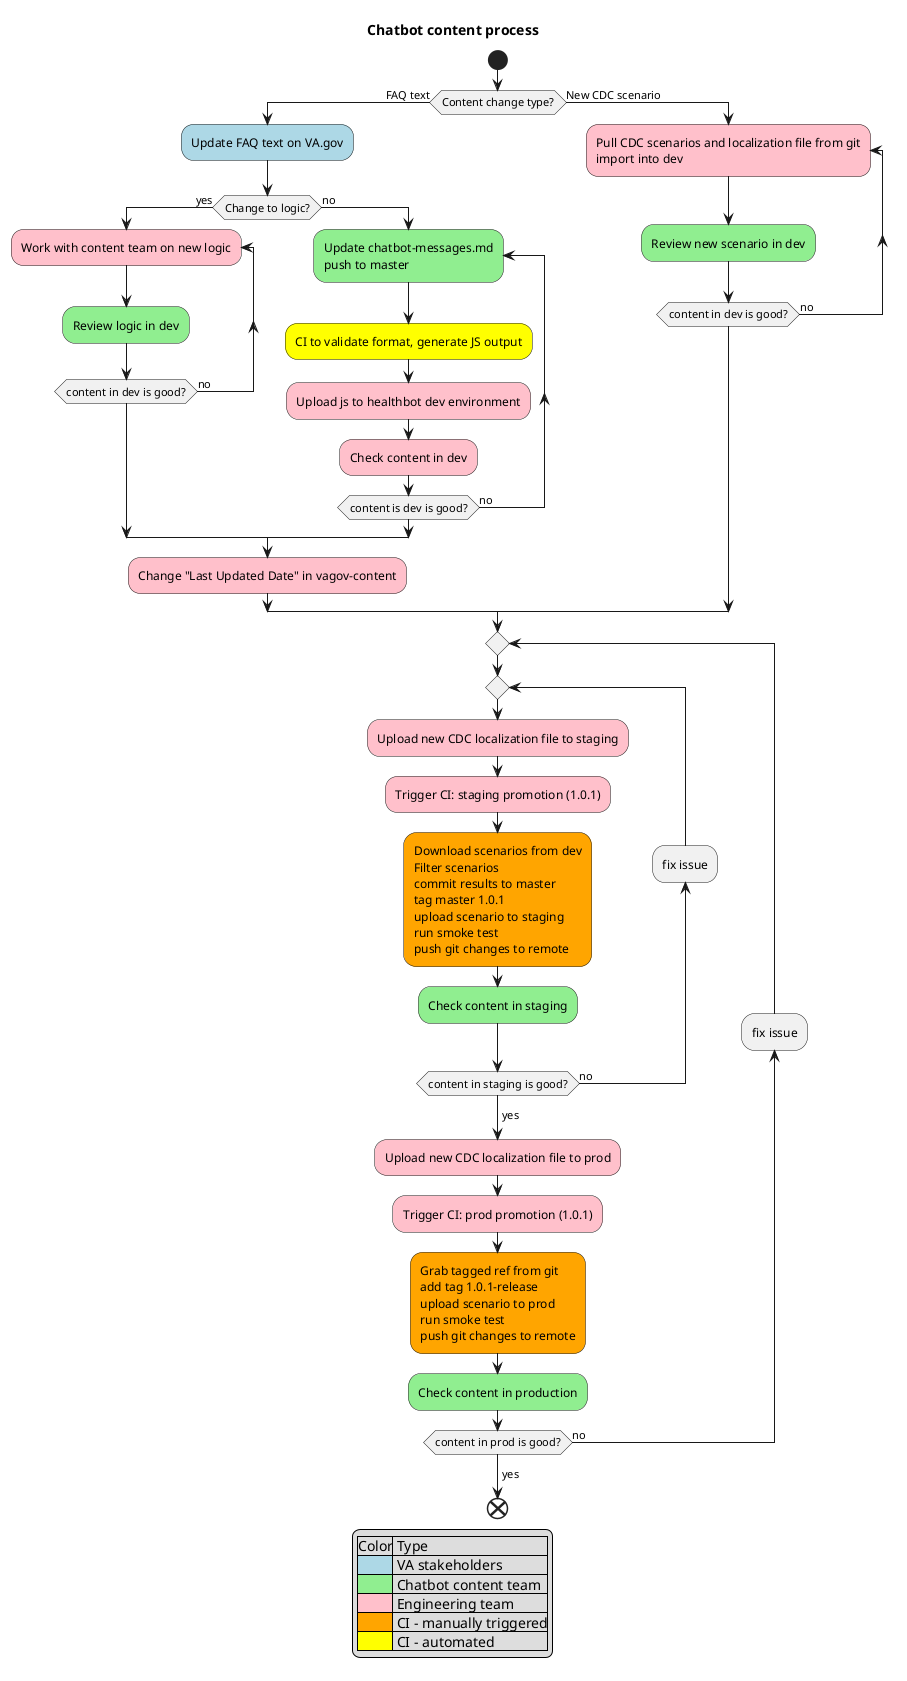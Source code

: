@startuml

title Chatbot content process
skinparam ConditionEndStyle hline

start

if (Content change type?) then (FAQ text)
  #lightblue:Update FAQ text on VA.gov;
  if (Change to logic?) then (yes)
    #pink:repeat :Work with content team on new logic;
      'Update dev scenario;
      #lightgreen:Review logic in dev;
    repeat while (content in dev is good?) is (no)
  else (no)
      #lightgreen:repeat :Update chatbot-messages.md\npush to master;
        #yellow:CI to validate format, generate JS output;
        #pink:Upload js to healthbot dev environment;
        #pink:Check content in dev;
      repeat while (content is dev is good?) is (no)
      ->yes;
  endif
  #pink:Change "Last Updated Date" in vagov-content;
else (New CDC scenario)
  #pink:repeat :Pull CDC scenarios and localization file from git\nimport into dev;
  #lightgreen:Review new scenario in dev;
  repeat while (content in dev is good?) is (no)
endif

repeat

  repeat
    #pink:Upload new CDC localization file to staging;
    #pink:Trigger CI: staging promotion (1.0.1);
    #orange:Download scenarios from dev
    Filter scenarios
    commit results to master
    tag master 1.0.1
    upload scenario to staging
    run smoke test
    push git changes to remote;
    #lightgreen:Check content in staging;
    backward:fix issue;
  repeat while (content in staging is good?) is (no)
  ->yes;

  #pink:Upload new CDC localization file to prod;
  #pink:Trigger CI: prod promotion (1.0.1);
  #orange:Grab tagged ref from git
  add tag 1.0.1-release
  upload scenario to prod
  run smoke test
  push git changes to remote;
  #lightgreen:Check content in production;
  backward:fix issue;
repeat while (content in prod is good?) is (no)
->yes;

end

legend center
    |Color| Type |
    |<#lightblue> | VA stakeholders |
    |<#lightgreen>| Chatbot content team|
    |<#pink>| Engineering team|
    |<#orange>| CI - manually triggered|
    |<#yellow>| CI - automated|
endlegend

@enduml

